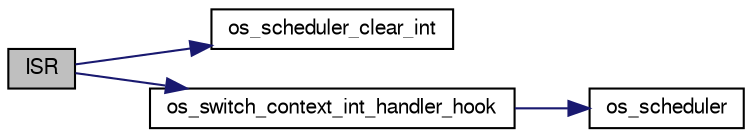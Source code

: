 digraph G
{
  edge [fontname="FreeSans",fontsize="10",labelfontname="FreeSans",labelfontsize="10"];
  node [fontname="FreeSans",fontsize="10",shape=record];
  rankdir=LR;
  Node1 [label="ISR",height=0.2,width=0.4,color="black", fillcolor="grey75", style="filled" fontcolor="black"];
  Node1 -> Node2 [color="midnightblue",fontsize="10",style="solid",fontname="FreeSans"];
  Node2 [label="os_scheduler_clear_int",height=0.2,width=0.4,color="black", fillcolor="white", style="filled",URL="$uc3__port_8c.html#ac9259c90421bebd2d3eae977710968d4"];
  Node1 -> Node3 [color="midnightblue",fontsize="10",style="solid",fontname="FreeSans"];
  Node3 [label="os_switch_context_int_handler_hook",height=0.2,width=0.4,color="black", fillcolor="white", style="filled",URL="$group__os__port__group.html#gace899bdd3da9a10327e10f93ec79c49a",tooltip="This function must be called inside the os_switch_context_int_handler function in order to switch tas..."];
  Node3 -> Node4 [color="midnightblue",fontsize="10",style="solid",fontname="FreeSans"];
  Node4 [label="os_scheduler",height=0.2,width=0.4,color="black", fillcolor="white", style="filled",URL="$os__core_8c.html#a20076b02ccddcff5a14e46779c909b7b",tooltip="This function will define the rules to change the task."];
}
